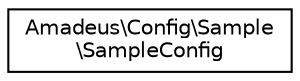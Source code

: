 digraph "Graphical Class Hierarchy"
{
  edge [fontname="Helvetica",fontsize="10",labelfontname="Helvetica",labelfontsize="10"];
  node [fontname="Helvetica",fontsize="10",shape=record];
  rankdir="LR";
  Node0 [label="Amadeus\\Config\\Sample\l\\SampleConfig",height=0.2,width=0.4,color="black", fillcolor="white", style="filled",URL="$classAmadeus_1_1Config_1_1Sample_1_1SampleConfig.html"];
}
